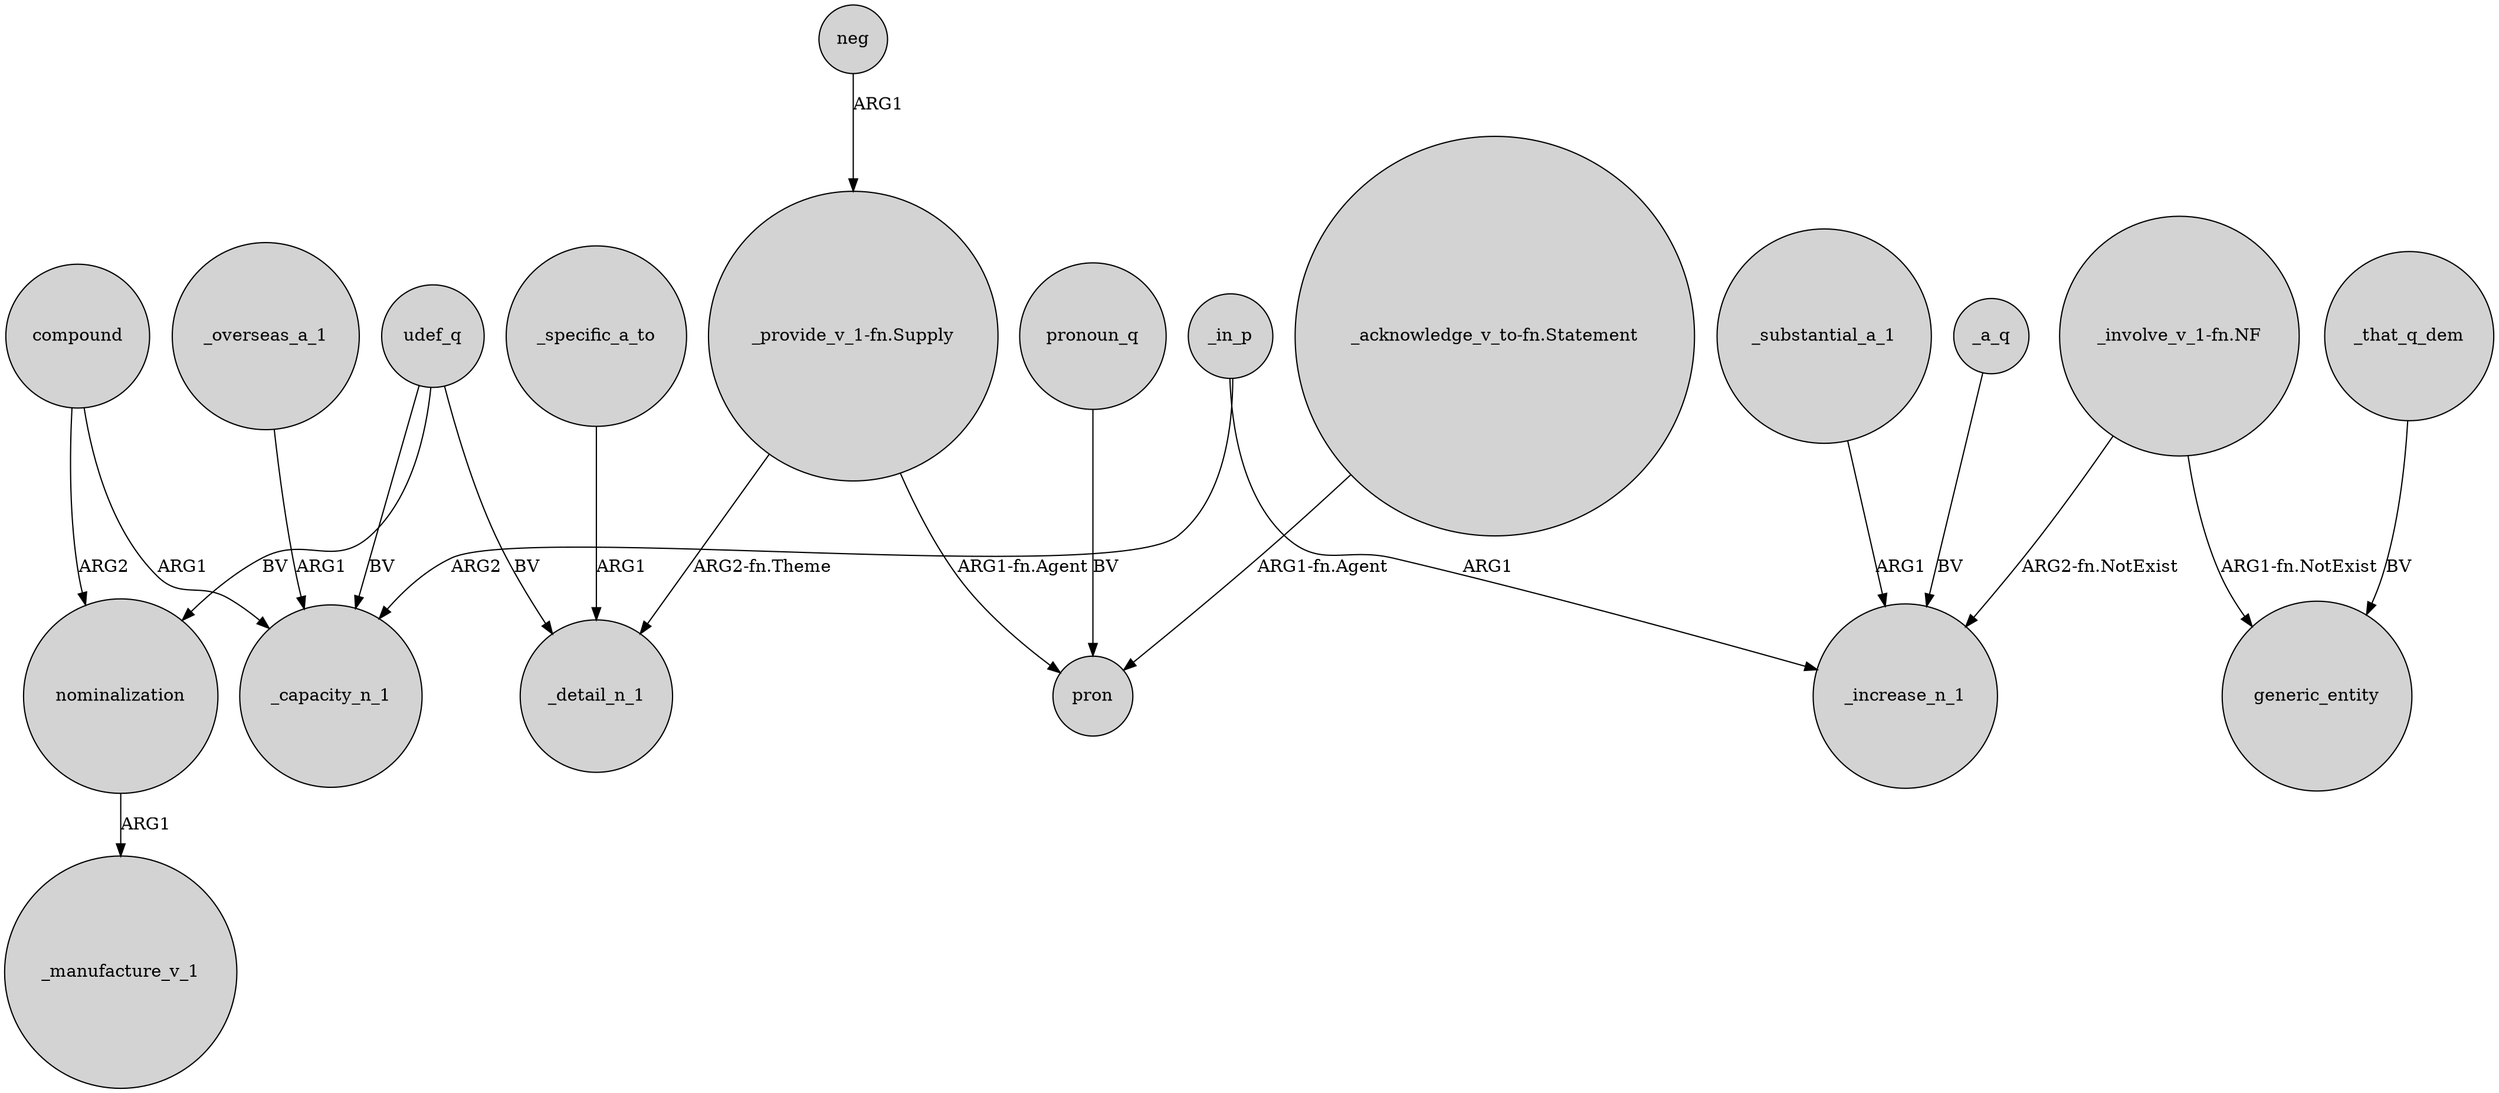 digraph {
	node [shape=circle style=filled]
	compound -> _capacity_n_1 [label=ARG1]
	"_provide_v_1-fn.Supply" -> pron [label="ARG1-fn.Agent"]
	"_provide_v_1-fn.Supply" -> _detail_n_1 [label="ARG2-fn.Theme"]
	_a_q -> _increase_n_1 [label=BV]
	"_acknowledge_v_to-fn.Statement" -> pron [label="ARG1-fn.Agent"]
	_that_q_dem -> generic_entity [label=BV]
	udef_q -> _capacity_n_1 [label=BV]
	_substantial_a_1 -> _increase_n_1 [label=ARG1]
	nominalization -> _manufacture_v_1 [label=ARG1]
	compound -> nominalization [label=ARG2]
	"_involve_v_1-fn.NF" -> _increase_n_1 [label="ARG2-fn.NotExist"]
	_specific_a_to -> _detail_n_1 [label=ARG1]
	"_involve_v_1-fn.NF" -> generic_entity [label="ARG1-fn.NotExist"]
	pronoun_q -> pron [label=BV]
	_in_p -> _capacity_n_1 [label=ARG2]
	udef_q -> nominalization [label=BV]
	_overseas_a_1 -> _capacity_n_1 [label=ARG1]
	udef_q -> _detail_n_1 [label=BV]
	neg -> "_provide_v_1-fn.Supply" [label=ARG1]
	_in_p -> _increase_n_1 [label=ARG1]
}
